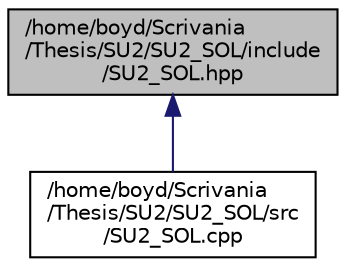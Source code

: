 digraph "/home/boyd/Scrivania/Thesis/SU2/SU2_SOL/include/SU2_SOL.hpp"
{
  edge [fontname="Helvetica",fontsize="10",labelfontname="Helvetica",labelfontsize="10"];
  node [fontname="Helvetica",fontsize="10",shape=record];
  Node99 [label="/home/boyd/Scrivania\l/Thesis/SU2/SU2_SOL/include\l/SU2_SOL.hpp",height=0.2,width=0.4,color="black", fillcolor="grey75", style="filled", fontcolor="black"];
  Node99 -> Node100 [dir="back",color="midnightblue",fontsize="10",style="solid",fontname="Helvetica"];
  Node100 [label="/home/boyd/Scrivania\l/Thesis/SU2/SU2_SOL/src\l/SU2_SOL.cpp",height=0.2,width=0.4,color="black", fillcolor="white", style="filled",URL="$_s_u2___s_o_l_8cpp.html",tooltip="Main file for the solution export/conversion code (SU2_SOL). "];
}

